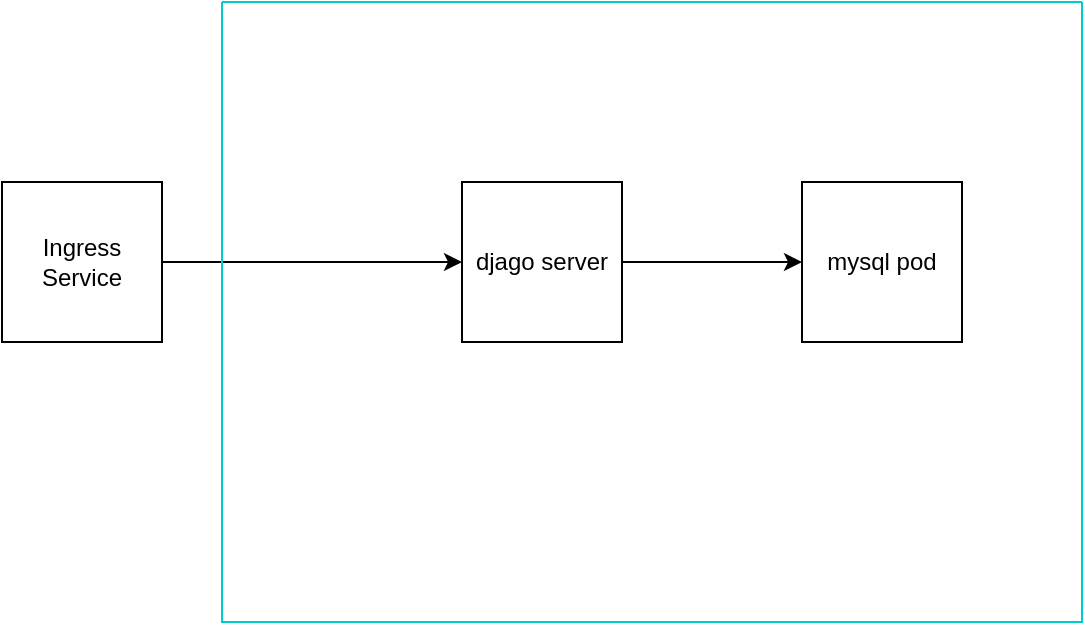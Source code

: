 <mxfile version="15.6.1" type="device"><diagram id="k4hcyD0w30RILFFZWfFP" name="Page-1"><mxGraphModel dx="796" dy="400" grid="1" gridSize="10" guides="1" tooltips="1" connect="1" arrows="1" fold="1" page="1" pageScale="1" pageWidth="827" pageHeight="1169" math="0" shadow="0"><root><mxCell id="0"/><mxCell id="1" parent="0"/><mxCell id="nHIzbNfBkwgZBDp6xO3S-13" style="edgeStyle=orthogonalEdgeStyle;rounded=0;orthogonalLoop=1;jettySize=auto;html=1;exitX=1;exitY=0.5;exitDx=0;exitDy=0;entryX=0;entryY=0.5;entryDx=0;entryDy=0;" edge="1" parent="1" source="nHIzbNfBkwgZBDp6xO3S-1" target="nHIzbNfBkwgZBDp6xO3S-3"><mxGeometry relative="1" as="geometry"/></mxCell><mxCell id="nHIzbNfBkwgZBDp6xO3S-1" value="Ingress Service" style="whiteSpace=wrap;html=1;aspect=fixed;" vertex="1" parent="1"><mxGeometry x="120" y="140" width="80" height="80" as="geometry"/></mxCell><mxCell id="nHIzbNfBkwgZBDp6xO3S-8" value="" style="swimlane;startSize=0;strokeColor=#00CCCC;shadow=0;fillColor=#FF33FF;" vertex="1" parent="1"><mxGeometry x="230" y="50" width="430" height="310" as="geometry"><mxRectangle x="320" y="150" width="50" height="40" as="alternateBounds"/></mxGeometry></mxCell><mxCell id="nHIzbNfBkwgZBDp6xO3S-3" value="djago server" style="whiteSpace=wrap;html=1;aspect=fixed;" vertex="1" parent="nHIzbNfBkwgZBDp6xO3S-8"><mxGeometry x="120" y="90" width="80" height="80" as="geometry"/></mxCell><mxCell id="nHIzbNfBkwgZBDp6xO3S-2" value="mysql pod" style="whiteSpace=wrap;html=1;aspect=fixed;" vertex="1" parent="nHIzbNfBkwgZBDp6xO3S-8"><mxGeometry x="290" y="90" width="80" height="80" as="geometry"/></mxCell><mxCell id="nHIzbNfBkwgZBDp6xO3S-6" style="edgeStyle=orthogonalEdgeStyle;rounded=0;orthogonalLoop=1;jettySize=auto;html=1;exitX=1;exitY=0.5;exitDx=0;exitDy=0;entryX=0;entryY=0.5;entryDx=0;entryDy=0;" edge="1" parent="nHIzbNfBkwgZBDp6xO3S-8" source="nHIzbNfBkwgZBDp6xO3S-3" target="nHIzbNfBkwgZBDp6xO3S-2"><mxGeometry relative="1" as="geometry"/></mxCell></root></mxGraphModel></diagram></mxfile>